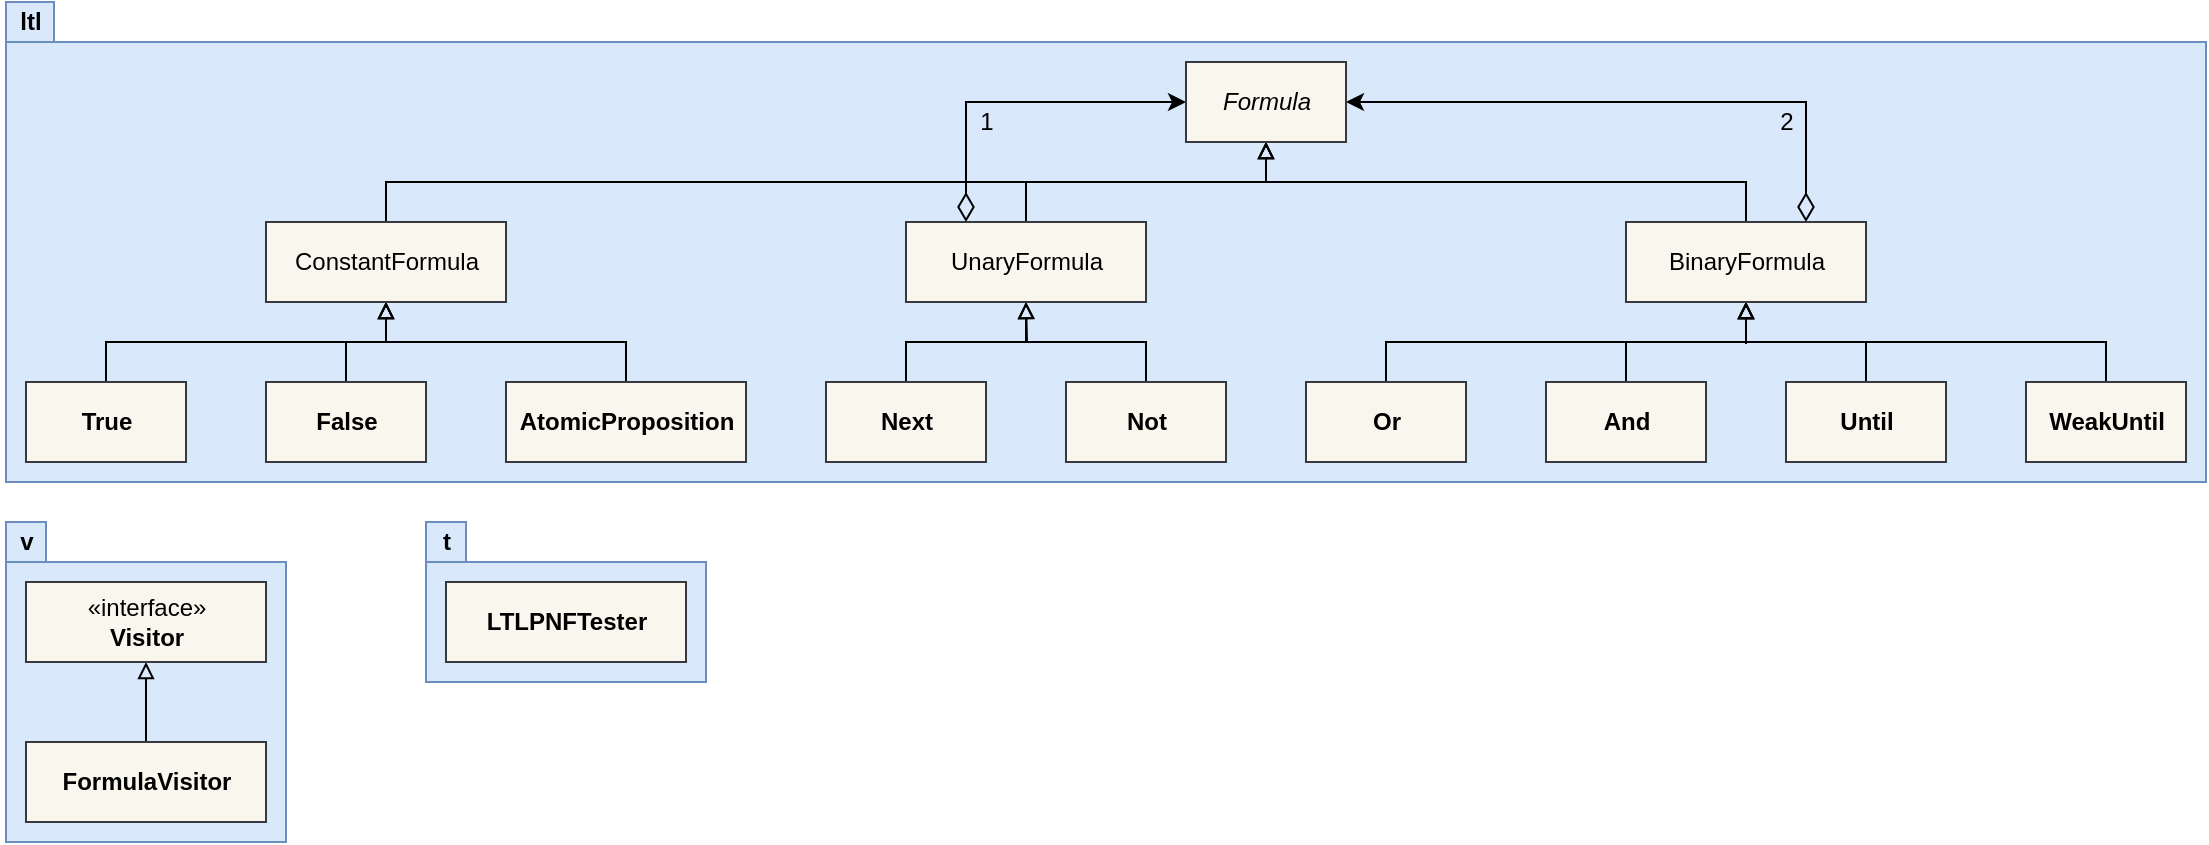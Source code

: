 <mxfile version="14.2.9" type="device"><diagram id="C5RBs43oDa-KdzZeNtuy" name="Page-1"><mxGraphModel dx="1422" dy="762" grid="1" gridSize="10" guides="1" tooltips="1" connect="1" arrows="1" fold="1" page="1" pageScale="1" pageWidth="827" pageHeight="1169" math="0" shadow="0"><root><mxCell id="WIyWlLk6GJQsqaUBKTNV-0"/><mxCell id="WIyWlLk6GJQsqaUBKTNV-1" parent="WIyWlLk6GJQsqaUBKTNV-0"/><mxCell id="L_YdqvU-uLCNh0LAjO4c-51" value="" style="shape=folder;fontStyle=1;spacingTop=10;tabWidth=20;tabHeight=20;tabPosition=left;html=1;fillColor=#dae8fc;strokeColor=#6c8ebf;" vertex="1" parent="WIyWlLk6GJQsqaUBKTNV-1"><mxGeometry x="280" y="490" width="140" height="80" as="geometry"/></mxCell><mxCell id="L_YdqvU-uLCNh0LAjO4c-40" value="" style="shape=folder;fontStyle=1;spacingTop=10;tabWidth=20;tabHeight=20;tabPosition=left;html=1;fillColor=#dae8fc;strokeColor=#6c8ebf;" vertex="1" parent="WIyWlLk6GJQsqaUBKTNV-1"><mxGeometry x="70" y="230" width="1100" height="240" as="geometry"/></mxCell><mxCell id="L_YdqvU-uLCNh0LAjO4c-18" style="edgeStyle=orthogonalEdgeStyle;rounded=0;orthogonalLoop=1;jettySize=auto;html=1;exitX=0.5;exitY=0;exitDx=0;exitDy=0;entryX=0.5;entryY=1;entryDx=0;entryDy=0;endArrow=block;endFill=0;" edge="1" parent="WIyWlLk6GJQsqaUBKTNV-1" source="L_YdqvU-uLCNh0LAjO4c-4" target="L_YdqvU-uLCNh0LAjO4c-13"><mxGeometry relative="1" as="geometry"/></mxCell><mxCell id="L_YdqvU-uLCNh0LAjO4c-4" value="True" style="html=1;fillColor=#f9f7ed;strokeColor=#36393d;fontStyle=1" vertex="1" parent="WIyWlLk6GJQsqaUBKTNV-1"><mxGeometry x="80" y="420" width="80" height="40" as="geometry"/></mxCell><mxCell id="L_YdqvU-uLCNh0LAjO4c-19" style="edgeStyle=orthogonalEdgeStyle;rounded=0;orthogonalLoop=1;jettySize=auto;html=1;exitX=0.5;exitY=0;exitDx=0;exitDy=0;entryX=0.5;entryY=1;entryDx=0;entryDy=0;endArrow=block;endFill=0;" edge="1" parent="WIyWlLk6GJQsqaUBKTNV-1" source="L_YdqvU-uLCNh0LAjO4c-5" target="L_YdqvU-uLCNh0LAjO4c-13"><mxGeometry relative="1" as="geometry"/></mxCell><mxCell id="L_YdqvU-uLCNh0LAjO4c-5" value="False" style="html=1;fillColor=#f9f7ed;strokeColor=#36393d;fontStyle=1" vertex="1" parent="WIyWlLk6GJQsqaUBKTNV-1"><mxGeometry x="200" y="420" width="80" height="40" as="geometry"/></mxCell><mxCell id="L_YdqvU-uLCNh0LAjO4c-20" style="edgeStyle=orthogonalEdgeStyle;rounded=0;orthogonalLoop=1;jettySize=auto;html=1;exitX=0.5;exitY=0;exitDx=0;exitDy=0;entryX=0.5;entryY=1;entryDx=0;entryDy=0;endArrow=block;endFill=0;" edge="1" parent="WIyWlLk6GJQsqaUBKTNV-1" source="L_YdqvU-uLCNh0LAjO4c-6" target="L_YdqvU-uLCNh0LAjO4c-13"><mxGeometry relative="1" as="geometry"/></mxCell><mxCell id="L_YdqvU-uLCNh0LAjO4c-6" value="AtomicProposition" style="html=1;fillColor=#f9f7ed;strokeColor=#36393d;fontStyle=1" vertex="1" parent="WIyWlLk6GJQsqaUBKTNV-1"><mxGeometry x="320" y="420" width="120" height="40" as="geometry"/></mxCell><mxCell id="L_YdqvU-uLCNh0LAjO4c-21" style="edgeStyle=orthogonalEdgeStyle;rounded=0;orthogonalLoop=1;jettySize=auto;html=1;exitX=0.5;exitY=0;exitDx=0;exitDy=0;entryX=0.5;entryY=1;entryDx=0;entryDy=0;endArrow=block;endFill=0;" edge="1" parent="WIyWlLk6GJQsqaUBKTNV-1" source="L_YdqvU-uLCNh0LAjO4c-7" target="L_YdqvU-uLCNh0LAjO4c-14"><mxGeometry relative="1" as="geometry"/></mxCell><mxCell id="L_YdqvU-uLCNh0LAjO4c-7" value="Next" style="html=1;fillColor=#f9f7ed;strokeColor=#36393d;fontStyle=1" vertex="1" parent="WIyWlLk6GJQsqaUBKTNV-1"><mxGeometry x="480" y="420" width="80" height="40" as="geometry"/></mxCell><mxCell id="L_YdqvU-uLCNh0LAjO4c-22" style="edgeStyle=orthogonalEdgeStyle;rounded=0;orthogonalLoop=1;jettySize=auto;html=1;exitX=0.5;exitY=0;exitDx=0;exitDy=0;endArrow=block;endFill=0;" edge="1" parent="WIyWlLk6GJQsqaUBKTNV-1" source="L_YdqvU-uLCNh0LAjO4c-8"><mxGeometry relative="1" as="geometry"><mxPoint x="580" y="380" as="targetPoint"/></mxGeometry></mxCell><mxCell id="L_YdqvU-uLCNh0LAjO4c-8" value="Not" style="html=1;fillColor=#f9f7ed;strokeColor=#36393d;fontStyle=1" vertex="1" parent="WIyWlLk6GJQsqaUBKTNV-1"><mxGeometry x="600" y="420" width="80" height="40" as="geometry"/></mxCell><mxCell id="L_YdqvU-uLCNh0LAjO4c-23" style="edgeStyle=orthogonalEdgeStyle;rounded=0;orthogonalLoop=1;jettySize=auto;html=1;exitX=0.5;exitY=0;exitDx=0;exitDy=0;entryX=0.5;entryY=1;entryDx=0;entryDy=0;endArrow=block;endFill=0;" edge="1" parent="WIyWlLk6GJQsqaUBKTNV-1" source="L_YdqvU-uLCNh0LAjO4c-9" target="L_YdqvU-uLCNh0LAjO4c-15"><mxGeometry relative="1" as="geometry"/></mxCell><mxCell id="L_YdqvU-uLCNh0LAjO4c-9" value="Or" style="html=1;fillColor=#f9f7ed;strokeColor=#36393d;fontStyle=1" vertex="1" parent="WIyWlLk6GJQsqaUBKTNV-1"><mxGeometry x="720" y="420" width="80" height="40" as="geometry"/></mxCell><mxCell id="L_YdqvU-uLCNh0LAjO4c-24" style="edgeStyle=orthogonalEdgeStyle;rounded=0;orthogonalLoop=1;jettySize=auto;html=1;exitX=0.5;exitY=0;exitDx=0;exitDy=0;endArrow=block;endFill=0;" edge="1" parent="WIyWlLk6GJQsqaUBKTNV-1" source="L_YdqvU-uLCNh0LAjO4c-10"><mxGeometry relative="1" as="geometry"><mxPoint x="940" y="380" as="targetPoint"/></mxGeometry></mxCell><mxCell id="L_YdqvU-uLCNh0LAjO4c-10" value="And" style="html=1;fillColor=#f9f7ed;strokeColor=#36393d;fontStyle=1" vertex="1" parent="WIyWlLk6GJQsqaUBKTNV-1"><mxGeometry x="840" y="420" width="80" height="40" as="geometry"/></mxCell><mxCell id="L_YdqvU-uLCNh0LAjO4c-25" style="edgeStyle=orthogonalEdgeStyle;rounded=0;orthogonalLoop=1;jettySize=auto;html=1;exitX=0.5;exitY=0;exitDx=0;exitDy=0;entryX=0.5;entryY=1;entryDx=0;entryDy=0;endArrow=block;endFill=0;" edge="1" parent="WIyWlLk6GJQsqaUBKTNV-1" source="L_YdqvU-uLCNh0LAjO4c-11" target="L_YdqvU-uLCNh0LAjO4c-15"><mxGeometry relative="1" as="geometry"/></mxCell><mxCell id="L_YdqvU-uLCNh0LAjO4c-11" value="Until" style="html=1;fillColor=#f9f7ed;strokeColor=#36393d;fontStyle=1" vertex="1" parent="WIyWlLk6GJQsqaUBKTNV-1"><mxGeometry x="960" y="420" width="80" height="40" as="geometry"/></mxCell><mxCell id="L_YdqvU-uLCNh0LAjO4c-26" style="edgeStyle=orthogonalEdgeStyle;rounded=0;orthogonalLoop=1;jettySize=auto;html=1;exitX=0.5;exitY=0;exitDx=0;exitDy=0;entryX=0.5;entryY=1;entryDx=0;entryDy=0;endArrow=block;endFill=0;" edge="1" parent="WIyWlLk6GJQsqaUBKTNV-1" source="L_YdqvU-uLCNh0LAjO4c-12" target="L_YdqvU-uLCNh0LAjO4c-15"><mxGeometry relative="1" as="geometry"/></mxCell><mxCell id="L_YdqvU-uLCNh0LAjO4c-12" value="WeakUntil" style="html=1;fillColor=#f9f7ed;strokeColor=#36393d;fontStyle=1" vertex="1" parent="WIyWlLk6GJQsqaUBKTNV-1"><mxGeometry x="1080" y="420" width="80" height="40" as="geometry"/></mxCell><mxCell id="L_YdqvU-uLCNh0LAjO4c-27" style="edgeStyle=orthogonalEdgeStyle;rounded=0;orthogonalLoop=1;jettySize=auto;html=1;exitX=0.5;exitY=0;exitDx=0;exitDy=0;entryX=0.5;entryY=1;entryDx=0;entryDy=0;endArrow=block;endFill=0;" edge="1" parent="WIyWlLk6GJQsqaUBKTNV-1" source="L_YdqvU-uLCNh0LAjO4c-13" target="L_YdqvU-uLCNh0LAjO4c-16"><mxGeometry relative="1" as="geometry"/></mxCell><mxCell id="L_YdqvU-uLCNh0LAjO4c-13" value="ConstantFormula" style="html=1;fillColor=#f9f7ed;strokeColor=#36393d;" vertex="1" parent="WIyWlLk6GJQsqaUBKTNV-1"><mxGeometry x="200" y="340" width="120" height="40" as="geometry"/></mxCell><mxCell id="L_YdqvU-uLCNh0LAjO4c-28" style="edgeStyle=orthogonalEdgeStyle;rounded=0;orthogonalLoop=1;jettySize=auto;html=1;exitX=0.5;exitY=0;exitDx=0;exitDy=0;entryX=0.5;entryY=1;entryDx=0;entryDy=0;endArrow=block;endFill=0;" edge="1" parent="WIyWlLk6GJQsqaUBKTNV-1" source="L_YdqvU-uLCNh0LAjO4c-14" target="L_YdqvU-uLCNh0LAjO4c-16"><mxGeometry relative="1" as="geometry"/></mxCell><mxCell id="L_YdqvU-uLCNh0LAjO4c-37" style="edgeStyle=orthogonalEdgeStyle;rounded=0;orthogonalLoop=1;jettySize=auto;html=1;exitX=0.25;exitY=0;exitDx=0;exitDy=0;entryX=0;entryY=0.5;entryDx=0;entryDy=0;startArrow=diamondThin;startFill=0;startSize=12;endArrow=classic;endFill=1;" edge="1" parent="WIyWlLk6GJQsqaUBKTNV-1" source="L_YdqvU-uLCNh0LAjO4c-14" target="L_YdqvU-uLCNh0LAjO4c-16"><mxGeometry relative="1" as="geometry"/></mxCell><mxCell id="L_YdqvU-uLCNh0LAjO4c-14" value="UnaryFormula" style="html=1;fillColor=#f9f7ed;strokeColor=#36393d;" vertex="1" parent="WIyWlLk6GJQsqaUBKTNV-1"><mxGeometry x="520" y="340" width="120" height="40" as="geometry"/></mxCell><mxCell id="L_YdqvU-uLCNh0LAjO4c-29" style="edgeStyle=orthogonalEdgeStyle;rounded=0;orthogonalLoop=1;jettySize=auto;html=1;exitX=0.5;exitY=0;exitDx=0;exitDy=0;entryX=0.5;entryY=1;entryDx=0;entryDy=0;endArrow=block;endFill=0;" edge="1" parent="WIyWlLk6GJQsqaUBKTNV-1" source="L_YdqvU-uLCNh0LAjO4c-15" target="L_YdqvU-uLCNh0LAjO4c-16"><mxGeometry relative="1" as="geometry"/></mxCell><mxCell id="L_YdqvU-uLCNh0LAjO4c-36" style="edgeStyle=orthogonalEdgeStyle;rounded=0;orthogonalLoop=1;jettySize=auto;html=1;exitX=0.75;exitY=0;exitDx=0;exitDy=0;entryX=1;entryY=0.5;entryDx=0;entryDy=0;startArrow=diamondThin;startFill=0;startSize=12;endArrow=classic;endFill=1;" edge="1" parent="WIyWlLk6GJQsqaUBKTNV-1" source="L_YdqvU-uLCNh0LAjO4c-15" target="L_YdqvU-uLCNh0LAjO4c-16"><mxGeometry relative="1" as="geometry"/></mxCell><mxCell id="L_YdqvU-uLCNh0LAjO4c-15" value="BinaryFormula" style="html=1;fillColor=#f9f7ed;strokeColor=#36393d;" vertex="1" parent="WIyWlLk6GJQsqaUBKTNV-1"><mxGeometry x="880" y="340" width="120" height="40" as="geometry"/></mxCell><mxCell id="L_YdqvU-uLCNh0LAjO4c-16" value="Formula" style="html=1;fillColor=#f9f7ed;strokeColor=#36393d;fontStyle=2" vertex="1" parent="WIyWlLk6GJQsqaUBKTNV-1"><mxGeometry x="660" y="260" width="80" height="40" as="geometry"/></mxCell><mxCell id="L_YdqvU-uLCNh0LAjO4c-38" value="1" style="text;html=1;align=center;verticalAlign=middle;resizable=0;points=[];autosize=1;" vertex="1" parent="WIyWlLk6GJQsqaUBKTNV-1"><mxGeometry x="550" y="280" width="20" height="20" as="geometry"/></mxCell><mxCell id="L_YdqvU-uLCNh0LAjO4c-39" value="2" style="text;html=1;align=center;verticalAlign=middle;resizable=0;points=[];autosize=1;" vertex="1" parent="WIyWlLk6GJQsqaUBKTNV-1"><mxGeometry x="950" y="280" width="20" height="20" as="geometry"/></mxCell><mxCell id="L_YdqvU-uLCNh0LAjO4c-41" value="ltl" style="text;html=1;align=center;verticalAlign=middle;resizable=0;points=[];autosize=1;fontStyle=1" vertex="1" parent="WIyWlLk6GJQsqaUBKTNV-1"><mxGeometry x="67" y="230" width="30" height="20" as="geometry"/></mxCell><mxCell id="L_YdqvU-uLCNh0LAjO4c-42" value="" style="shape=folder;fontStyle=1;spacingTop=10;tabWidth=20;tabHeight=20;tabPosition=left;html=1;fillColor=#dae8fc;strokeColor=#6c8ebf;" vertex="1" parent="WIyWlLk6GJQsqaUBKTNV-1"><mxGeometry x="70" y="490" width="140" height="160" as="geometry"/></mxCell><mxCell id="L_YdqvU-uLCNh0LAjO4c-45" style="edgeStyle=orthogonalEdgeStyle;rounded=0;orthogonalLoop=1;jettySize=auto;html=1;exitX=0.5;exitY=0;exitDx=0;exitDy=0;entryX=0.5;entryY=1;entryDx=0;entryDy=0;startArrow=none;startFill=0;startSize=12;endArrow=block;endFill=0;" edge="1" parent="WIyWlLk6GJQsqaUBKTNV-1" source="L_YdqvU-uLCNh0LAjO4c-43" target="L_YdqvU-uLCNh0LAjO4c-53"><mxGeometry relative="1" as="geometry"><mxPoint x="140" y="560" as="targetPoint"/></mxGeometry></mxCell><mxCell id="L_YdqvU-uLCNh0LAjO4c-43" value="FormulaVisitor" style="html=1;fillColor=#f9f7ed;strokeColor=#36393d;fontStyle=1" vertex="1" parent="WIyWlLk6GJQsqaUBKTNV-1"><mxGeometry x="80" y="600" width="120" height="40" as="geometry"/></mxCell><mxCell id="L_YdqvU-uLCNh0LAjO4c-46" value="v" style="text;html=1;align=center;verticalAlign=middle;resizable=0;points=[];autosize=1;fontStyle=1" vertex="1" parent="WIyWlLk6GJQsqaUBKTNV-1"><mxGeometry x="70" y="490" width="20" height="20" as="geometry"/></mxCell><mxCell id="L_YdqvU-uLCNh0LAjO4c-47" value="LTLPNFTester" style="html=1;fillColor=#f9f7ed;strokeColor=#36393d;fontStyle=1" vertex="1" parent="WIyWlLk6GJQsqaUBKTNV-1"><mxGeometry x="290" y="520" width="120" height="40" as="geometry"/></mxCell><mxCell id="L_YdqvU-uLCNh0LAjO4c-52" value="t" style="text;html=1;align=center;verticalAlign=middle;resizable=0;points=[];autosize=1;fontStyle=1" vertex="1" parent="WIyWlLk6GJQsqaUBKTNV-1"><mxGeometry x="280" y="490" width="20" height="20" as="geometry"/></mxCell><mxCell id="L_YdqvU-uLCNh0LAjO4c-53" value="«interface»&lt;br&gt;&lt;b&gt;Visitor&lt;/b&gt;" style="html=1;fillColor=#f9f7ed;strokeColor=#36393d;" vertex="1" parent="WIyWlLk6GJQsqaUBKTNV-1"><mxGeometry x="80" y="520" width="120" height="40" as="geometry"/></mxCell></root></mxGraphModel></diagram></mxfile>